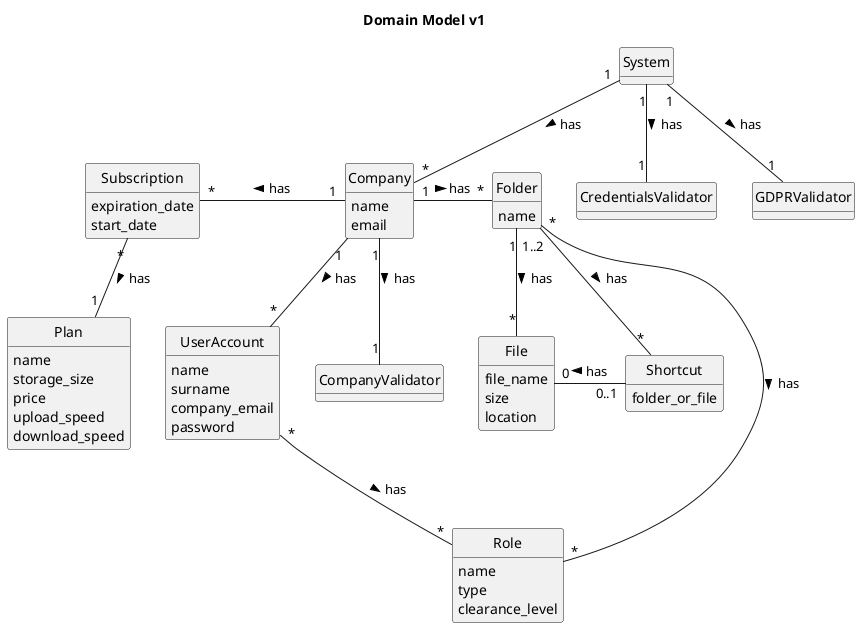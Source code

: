 @startuml
'https://plantuml.com/class-diagram
Title Domain Model v1
hide circle
hide methods

class CredentialsValidator{

}
class GDPRValidator{

}
class CompanyValidator{

}
class Company{
    name
    email
}
class System{

}
class Subscription{
    expiration_date
    start_date
}
class Plan{
    name
    storage_size
    price
    upload_speed
    download_speed
}

class Role{
    name
    type
    clearance_level
}

class UserAccount {
    name
    surname
    company_email
    password
}

class Folder {
    name
}

class File {
    file_name
    size
    location
}

class Shortcut {
    folder_or_file
}

Company "1" -left- "*" Subscription: has >
Company "1" -down- "*" UserAccount: has >
System "1" -down- "1" CredentialsValidator: has >
System "1" -down- "1" GDPRValidator: has >
Company "1" -down- "1" CompanyValidator: has >
System "1" -down- "*" Company: has >
UserAccount "*" -down- "*" Role: has >
Subscription "*" -down- "1" Plan: has >
Folder "1" -down- "*" File: has >
Folder "1..2" -down- "*" Shortcut: has >
File "0" -right- "0..1" Shortcut: has <
Company "1" - "*" Folder: has >
Folder "*" - "*" Role: has >

@enduml
